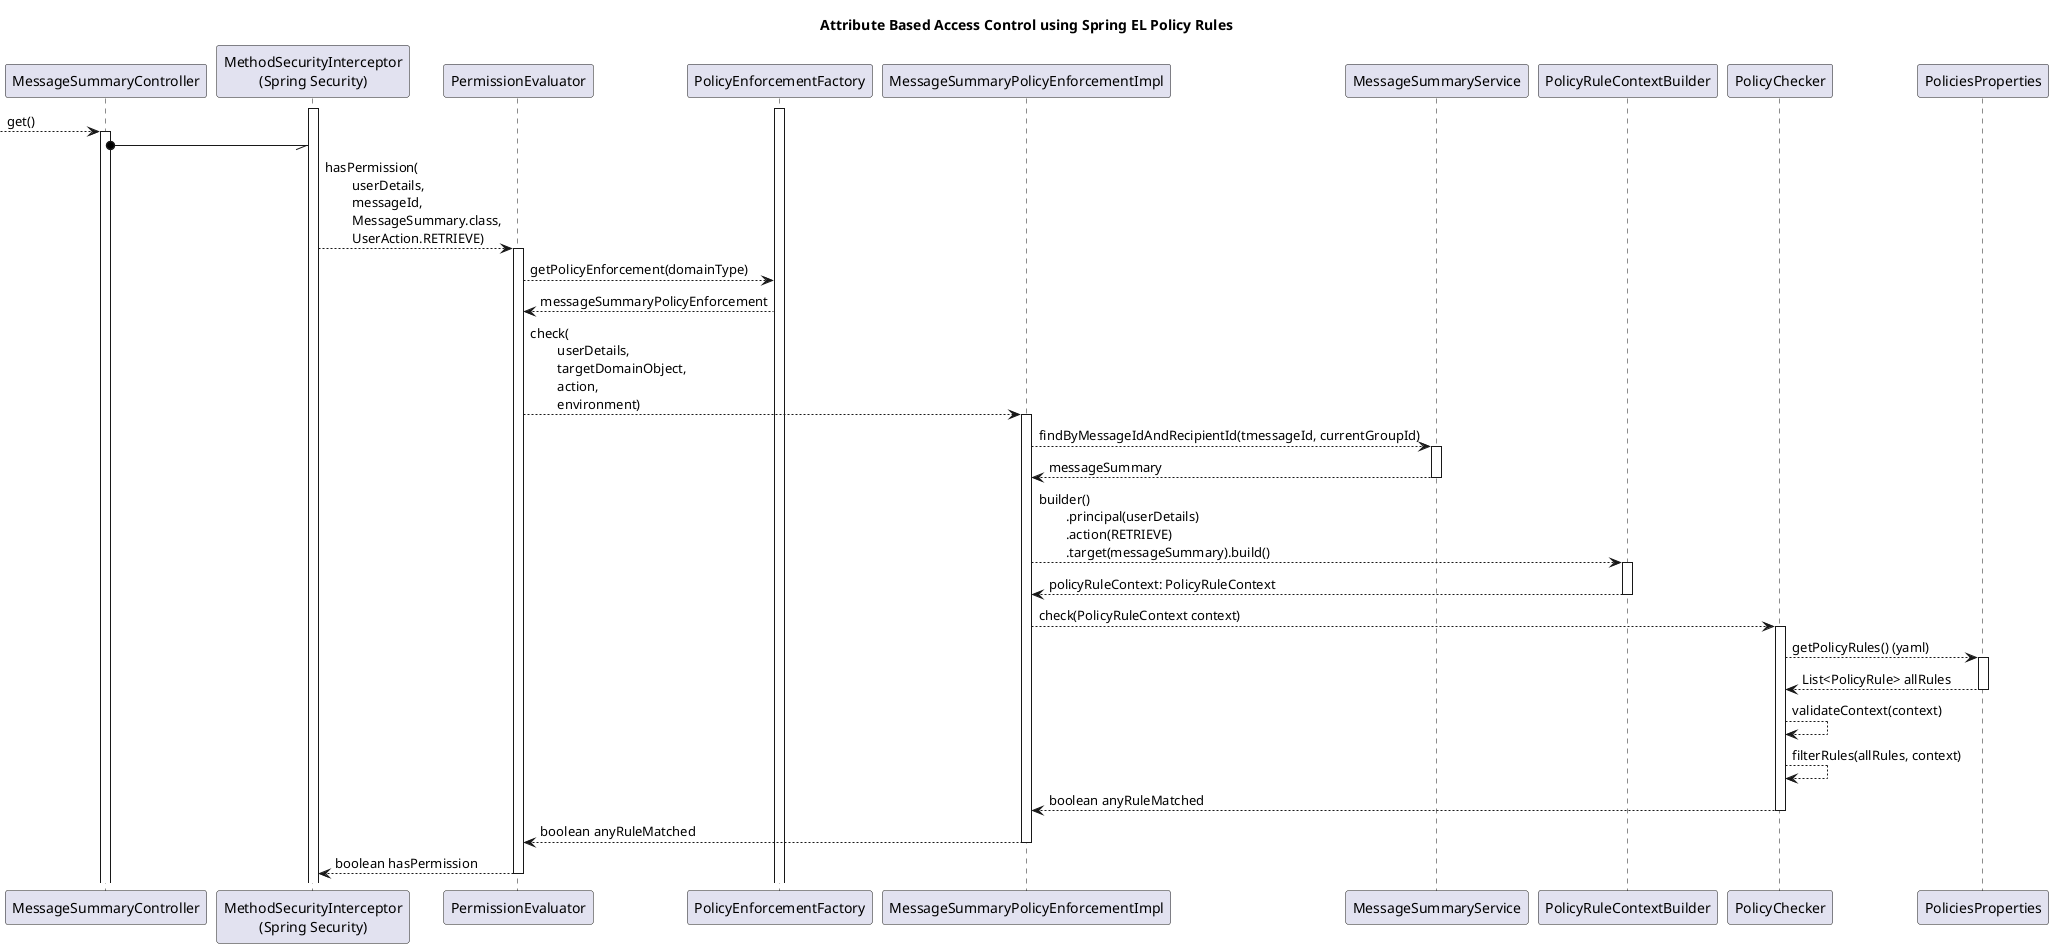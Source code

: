@startuml
'https://plantuml.com/sequence-diagram


title Attribute Based Access Control using Spring EL Policy Rules

participant MessageSummaryController as Controller
participant MethodSecurityInterceptor as "MethodSecurityInterceptor\n(Spring Security)"
participant PermissionEvaluator
participant PolicyEnforcementFactory
participant MessageSummaryPolicyEnforcementImpl as PolicyEnforcement
participant MessageSummaryService
participant PolicyRuleContextBuilder
participant PolicyChecker
participant PoliciesProperties

activate PolicyEnforcementFactory
activate MethodSecurityInterceptor
--> Controller: get()
activate Controller
Controller  o-// MethodSecurityInterceptor
MethodSecurityInterceptor --> PermissionEvaluator: hasPermission(\n\tuserDetails,\n\tmessageId,\n\tMessageSummary.class,\n\tUserAction.RETRIEVE)
activate PermissionEvaluator
PermissionEvaluator --> PolicyEnforcementFactory: getPolicyEnforcement(domainType)
PermissionEvaluator <-- PolicyEnforcementFactory: messageSummaryPolicyEnforcement
PermissionEvaluator --> PolicyEnforcement: check(\n\tuserDetails,\n\ttargetDomainObject,\n\taction,\n\tenvironment)
activate PolicyEnforcement
PolicyEnforcement --> MessageSummaryService: findByMessageIdAndRecipientId(tmessageId, currentGroupId)
activate MessageSummaryService
PolicyEnforcement <-- MessageSummaryService: messageSummary
deactivate MessageSummaryService
PolicyEnforcement --> PolicyRuleContextBuilder: builder()\n\t.principal(userDetails)\n\t.action(RETRIEVE)\n\t.target(messageSummary).build()
activate PolicyRuleContextBuilder
PolicyEnforcement <-- PolicyRuleContextBuilder: policyRuleContext: PolicyRuleContext
deactivate PolicyRuleContextBuilder
PolicyEnforcement --> PolicyChecker: check(PolicyRuleContext context)
activate PolicyChecker
PolicyChecker --> PoliciesProperties: getPolicyRules() (yaml)
activate PoliciesProperties
PolicyChecker <-- PoliciesProperties: List<PolicyRule> allRules
deactivate PoliciesProperties
PolicyChecker --> PolicyChecker: validateContext(context)
PolicyChecker --> PolicyChecker: filterRules(allRules, context)
PolicyEnforcement <-- PolicyChecker: boolean anyRuleMatched
deactivate PolicyChecker
PermissionEvaluator <-- PolicyEnforcement: boolean anyRuleMatched
deactivate PolicyEnforcement
MethodSecurityInterceptor <-- PermissionEvaluator: boolean hasPermission
deactivate PermissionEvaluator

@enduml
